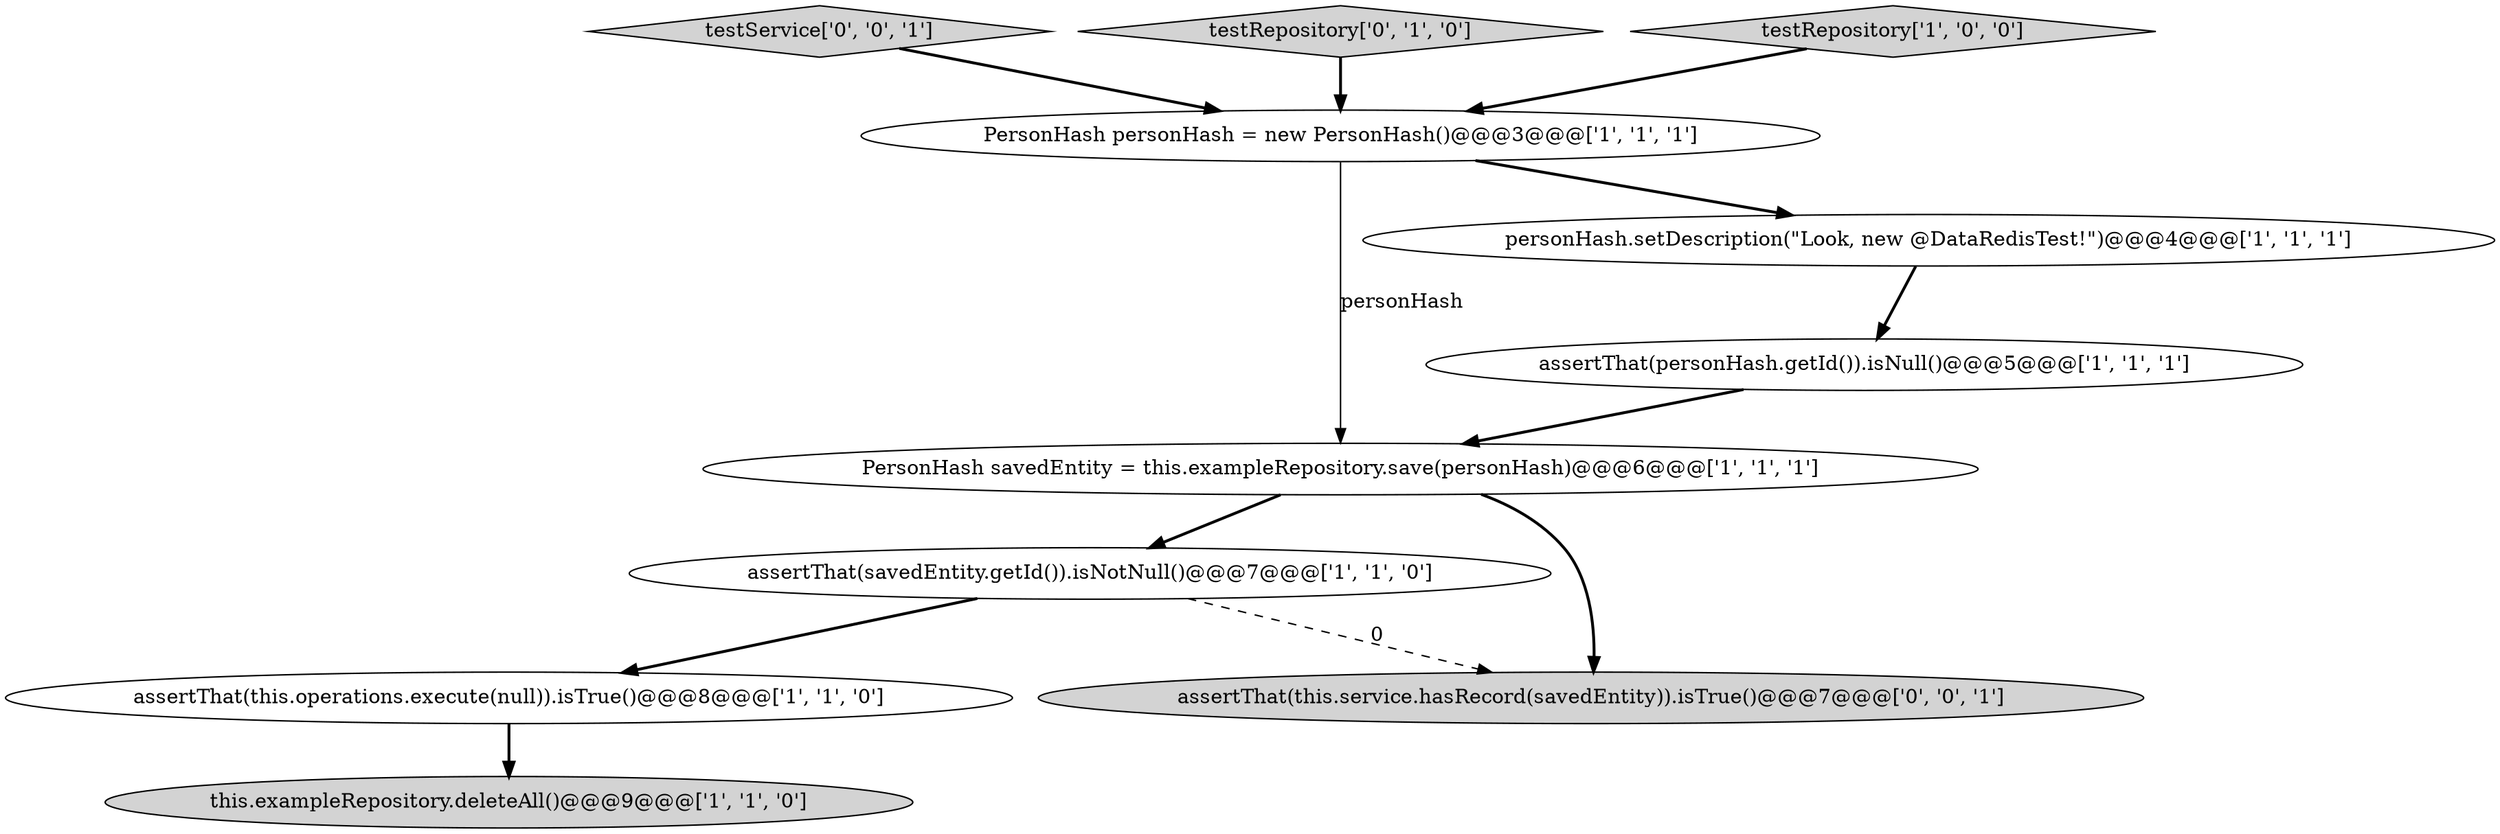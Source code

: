digraph {
10 [style = filled, label = "testService['0', '0', '1']", fillcolor = lightgray, shape = diamond image = "AAA0AAABBB3BBB"];
6 [style = filled, label = "PersonHash savedEntity = this.exampleRepository.save(personHash)@@@6@@@['1', '1', '1']", fillcolor = white, shape = ellipse image = "AAA0AAABBB1BBB"];
8 [style = filled, label = "testRepository['0', '1', '0']", fillcolor = lightgray, shape = diamond image = "AAA0AAABBB2BBB"];
4 [style = filled, label = "PersonHash personHash = new PersonHash()@@@3@@@['1', '1', '1']", fillcolor = white, shape = ellipse image = "AAA0AAABBB1BBB"];
7 [style = filled, label = "this.exampleRepository.deleteAll()@@@9@@@['1', '1', '0']", fillcolor = lightgray, shape = ellipse image = "AAA0AAABBB1BBB"];
5 [style = filled, label = "assertThat(savedEntity.getId()).isNotNull()@@@7@@@['1', '1', '0']", fillcolor = white, shape = ellipse image = "AAA0AAABBB1BBB"];
0 [style = filled, label = "assertThat(personHash.getId()).isNull()@@@5@@@['1', '1', '1']", fillcolor = white, shape = ellipse image = "AAA0AAABBB1BBB"];
9 [style = filled, label = "assertThat(this.service.hasRecord(savedEntity)).isTrue()@@@7@@@['0', '0', '1']", fillcolor = lightgray, shape = ellipse image = "AAA0AAABBB3BBB"];
1 [style = filled, label = "testRepository['1', '0', '0']", fillcolor = lightgray, shape = diamond image = "AAA0AAABBB1BBB"];
3 [style = filled, label = "personHash.setDescription(\"Look, new @DataRedisTest!\")@@@4@@@['1', '1', '1']", fillcolor = white, shape = ellipse image = "AAA0AAABBB1BBB"];
2 [style = filled, label = "assertThat(this.operations.execute(null)).isTrue()@@@8@@@['1', '1', '0']", fillcolor = white, shape = ellipse image = "AAA0AAABBB1BBB"];
4->3 [style = bold, label=""];
6->5 [style = bold, label=""];
5->2 [style = bold, label=""];
1->4 [style = bold, label=""];
5->9 [style = dashed, label="0"];
2->7 [style = bold, label=""];
8->4 [style = bold, label=""];
6->9 [style = bold, label=""];
4->6 [style = solid, label="personHash"];
0->6 [style = bold, label=""];
3->0 [style = bold, label=""];
10->4 [style = bold, label=""];
}
